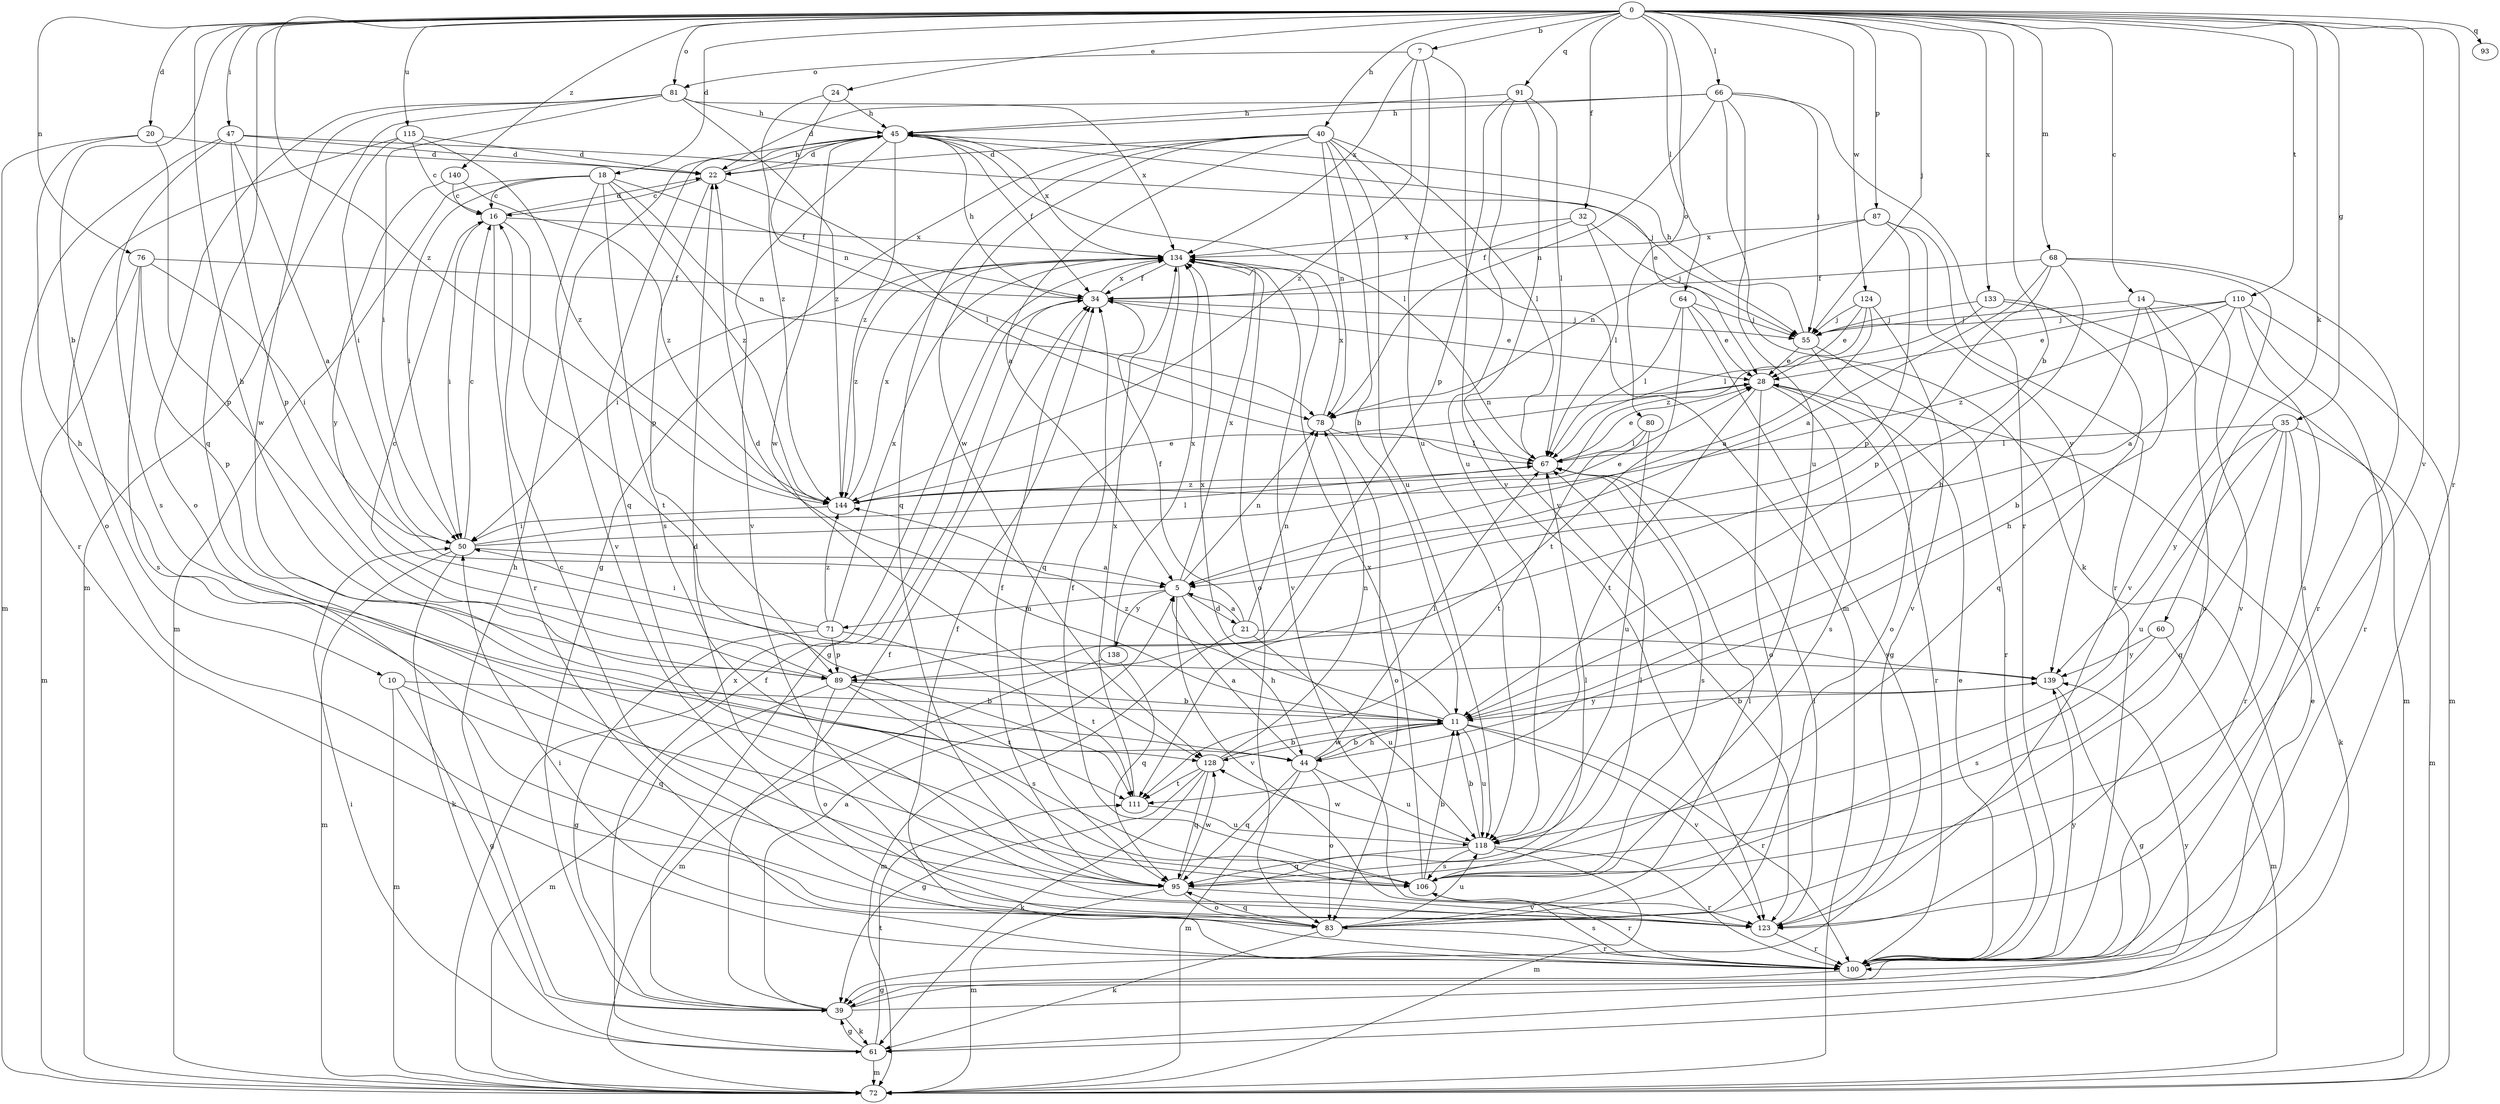 strict digraph  {
0;
5;
7;
10;
11;
14;
16;
18;
20;
21;
22;
24;
28;
32;
34;
35;
39;
40;
44;
45;
47;
50;
55;
60;
61;
64;
66;
67;
68;
71;
72;
76;
78;
80;
81;
83;
87;
89;
91;
93;
95;
100;
106;
110;
111;
115;
118;
123;
124;
128;
133;
134;
138;
139;
140;
144;
0 -> 7  [label=b];
0 -> 10  [label=b];
0 -> 11  [label=b];
0 -> 14  [label=c];
0 -> 18  [label=d];
0 -> 20  [label=d];
0 -> 24  [label=e];
0 -> 32  [label=f];
0 -> 35  [label=g];
0 -> 40  [label=h];
0 -> 44  [label=h];
0 -> 47  [label=i];
0 -> 55  [label=j];
0 -> 60  [label=k];
0 -> 64  [label=l];
0 -> 66  [label=l];
0 -> 68  [label=m];
0 -> 76  [label=n];
0 -> 80  [label=o];
0 -> 81  [label=o];
0 -> 87  [label=p];
0 -> 91  [label=q];
0 -> 93  [label=q];
0 -> 95  [label=q];
0 -> 100  [label=r];
0 -> 110  [label=t];
0 -> 115  [label=u];
0 -> 123  [label=v];
0 -> 124  [label=w];
0 -> 133  [label=x];
0 -> 140  [label=z];
0 -> 144  [label=z];
5 -> 21  [label=d];
5 -> 44  [label=h];
5 -> 71  [label=m];
5 -> 78  [label=n];
5 -> 123  [label=v];
5 -> 134  [label=x];
5 -> 138  [label=y];
7 -> 81  [label=o];
7 -> 118  [label=u];
7 -> 123  [label=v];
7 -> 134  [label=x];
7 -> 144  [label=z];
10 -> 11  [label=b];
10 -> 39  [label=g];
10 -> 72  [label=m];
10 -> 95  [label=q];
11 -> 22  [label=d];
11 -> 44  [label=h];
11 -> 100  [label=r];
11 -> 118  [label=u];
11 -> 123  [label=v];
11 -> 128  [label=w];
11 -> 134  [label=x];
11 -> 139  [label=y];
11 -> 144  [label=z];
14 -> 11  [label=b];
14 -> 44  [label=h];
14 -> 55  [label=j];
14 -> 83  [label=o];
14 -> 123  [label=v];
16 -> 22  [label=d];
16 -> 50  [label=i];
16 -> 100  [label=r];
16 -> 111  [label=t];
16 -> 134  [label=x];
18 -> 16  [label=c];
18 -> 34  [label=f];
18 -> 50  [label=i];
18 -> 72  [label=m];
18 -> 78  [label=n];
18 -> 106  [label=s];
18 -> 123  [label=v];
18 -> 144  [label=z];
20 -> 22  [label=d];
20 -> 44  [label=h];
20 -> 72  [label=m];
20 -> 89  [label=p];
21 -> 5  [label=a];
21 -> 34  [label=f];
21 -> 72  [label=m];
21 -> 78  [label=n];
21 -> 118  [label=u];
21 -> 139  [label=y];
22 -> 16  [label=c];
22 -> 45  [label=h];
22 -> 67  [label=l];
22 -> 89  [label=p];
24 -> 45  [label=h];
24 -> 78  [label=n];
24 -> 144  [label=z];
28 -> 78  [label=n];
28 -> 83  [label=o];
28 -> 100  [label=r];
28 -> 106  [label=s];
28 -> 111  [label=t];
32 -> 34  [label=f];
32 -> 55  [label=j];
32 -> 67  [label=l];
32 -> 134  [label=x];
34 -> 28  [label=e];
34 -> 39  [label=g];
34 -> 45  [label=h];
34 -> 55  [label=j];
34 -> 134  [label=x];
35 -> 61  [label=k];
35 -> 67  [label=l];
35 -> 72  [label=m];
35 -> 95  [label=q];
35 -> 100  [label=r];
35 -> 118  [label=u];
35 -> 139  [label=y];
39 -> 5  [label=a];
39 -> 28  [label=e];
39 -> 34  [label=f];
39 -> 45  [label=h];
39 -> 61  [label=k];
39 -> 139  [label=y];
40 -> 5  [label=a];
40 -> 11  [label=b];
40 -> 22  [label=d];
40 -> 39  [label=g];
40 -> 67  [label=l];
40 -> 72  [label=m];
40 -> 78  [label=n];
40 -> 95  [label=q];
40 -> 118  [label=u];
40 -> 128  [label=w];
44 -> 5  [label=a];
44 -> 11  [label=b];
44 -> 67  [label=l];
44 -> 72  [label=m];
44 -> 83  [label=o];
44 -> 95  [label=q];
44 -> 118  [label=u];
45 -> 22  [label=d];
45 -> 28  [label=e];
45 -> 34  [label=f];
45 -> 67  [label=l];
45 -> 95  [label=q];
45 -> 123  [label=v];
45 -> 128  [label=w];
45 -> 134  [label=x];
45 -> 144  [label=z];
47 -> 5  [label=a];
47 -> 22  [label=d];
47 -> 55  [label=j];
47 -> 89  [label=p];
47 -> 100  [label=r];
47 -> 106  [label=s];
50 -> 5  [label=a];
50 -> 16  [label=c];
50 -> 28  [label=e];
50 -> 61  [label=k];
50 -> 67  [label=l];
50 -> 72  [label=m];
55 -> 28  [label=e];
55 -> 45  [label=h];
55 -> 83  [label=o];
55 -> 100  [label=r];
60 -> 72  [label=m];
60 -> 106  [label=s];
60 -> 139  [label=y];
61 -> 34  [label=f];
61 -> 39  [label=g];
61 -> 50  [label=i];
61 -> 72  [label=m];
61 -> 111  [label=t];
64 -> 28  [label=e];
64 -> 39  [label=g];
64 -> 55  [label=j];
64 -> 67  [label=l];
64 -> 111  [label=t];
66 -> 22  [label=d];
66 -> 45  [label=h];
66 -> 55  [label=j];
66 -> 61  [label=k];
66 -> 78  [label=n];
66 -> 100  [label=r];
66 -> 118  [label=u];
67 -> 28  [label=e];
67 -> 106  [label=s];
67 -> 144  [label=z];
68 -> 5  [label=a];
68 -> 11  [label=b];
68 -> 34  [label=f];
68 -> 89  [label=p];
68 -> 100  [label=r];
68 -> 123  [label=v];
71 -> 39  [label=g];
71 -> 50  [label=i];
71 -> 89  [label=p];
71 -> 111  [label=t];
71 -> 134  [label=x];
71 -> 144  [label=z];
72 -> 134  [label=x];
76 -> 34  [label=f];
76 -> 50  [label=i];
76 -> 72  [label=m];
76 -> 89  [label=p];
76 -> 106  [label=s];
78 -> 67  [label=l];
78 -> 83  [label=o];
78 -> 134  [label=x];
80 -> 67  [label=l];
80 -> 111  [label=t];
80 -> 118  [label=u];
81 -> 45  [label=h];
81 -> 50  [label=i];
81 -> 72  [label=m];
81 -> 83  [label=o];
81 -> 128  [label=w];
81 -> 134  [label=x];
81 -> 144  [label=z];
83 -> 61  [label=k];
83 -> 67  [label=l];
83 -> 95  [label=q];
83 -> 100  [label=r];
83 -> 118  [label=u];
87 -> 78  [label=n];
87 -> 89  [label=p];
87 -> 100  [label=r];
87 -> 134  [label=x];
87 -> 139  [label=y];
89 -> 11  [label=b];
89 -> 16  [label=c];
89 -> 72  [label=m];
89 -> 83  [label=o];
89 -> 106  [label=s];
89 -> 111  [label=t];
91 -> 45  [label=h];
91 -> 67  [label=l];
91 -> 89  [label=p];
91 -> 118  [label=u];
91 -> 123  [label=v];
95 -> 34  [label=f];
95 -> 67  [label=l];
95 -> 72  [label=m];
95 -> 83  [label=o];
95 -> 123  [label=v];
95 -> 128  [label=w];
100 -> 28  [label=e];
100 -> 34  [label=f];
100 -> 39  [label=g];
100 -> 50  [label=i];
100 -> 106  [label=s];
100 -> 139  [label=y];
106 -> 11  [label=b];
106 -> 34  [label=f];
106 -> 67  [label=l];
106 -> 100  [label=r];
106 -> 134  [label=x];
110 -> 5  [label=a];
110 -> 28  [label=e];
110 -> 55  [label=j];
110 -> 72  [label=m];
110 -> 100  [label=r];
110 -> 106  [label=s];
110 -> 144  [label=z];
111 -> 118  [label=u];
111 -> 134  [label=x];
115 -> 16  [label=c];
115 -> 22  [label=d];
115 -> 50  [label=i];
115 -> 83  [label=o];
115 -> 144  [label=z];
118 -> 11  [label=b];
118 -> 72  [label=m];
118 -> 95  [label=q];
118 -> 100  [label=r];
118 -> 106  [label=s];
118 -> 128  [label=w];
123 -> 16  [label=c];
123 -> 22  [label=d];
123 -> 67  [label=l];
123 -> 100  [label=r];
124 -> 5  [label=a];
124 -> 28  [label=e];
124 -> 55  [label=j];
124 -> 67  [label=l];
124 -> 123  [label=v];
128 -> 11  [label=b];
128 -> 39  [label=g];
128 -> 61  [label=k];
128 -> 78  [label=n];
128 -> 95  [label=q];
128 -> 111  [label=t];
133 -> 55  [label=j];
133 -> 72  [label=m];
133 -> 95  [label=q];
133 -> 144  [label=z];
134 -> 34  [label=f];
134 -> 50  [label=i];
134 -> 83  [label=o];
134 -> 95  [label=q];
134 -> 123  [label=v];
134 -> 144  [label=z];
138 -> 72  [label=m];
138 -> 95  [label=q];
138 -> 134  [label=x];
139 -> 11  [label=b];
139 -> 39  [label=g];
140 -> 16  [label=c];
140 -> 139  [label=y];
140 -> 144  [label=z];
144 -> 28  [label=e];
144 -> 50  [label=i];
144 -> 134  [label=x];
}
